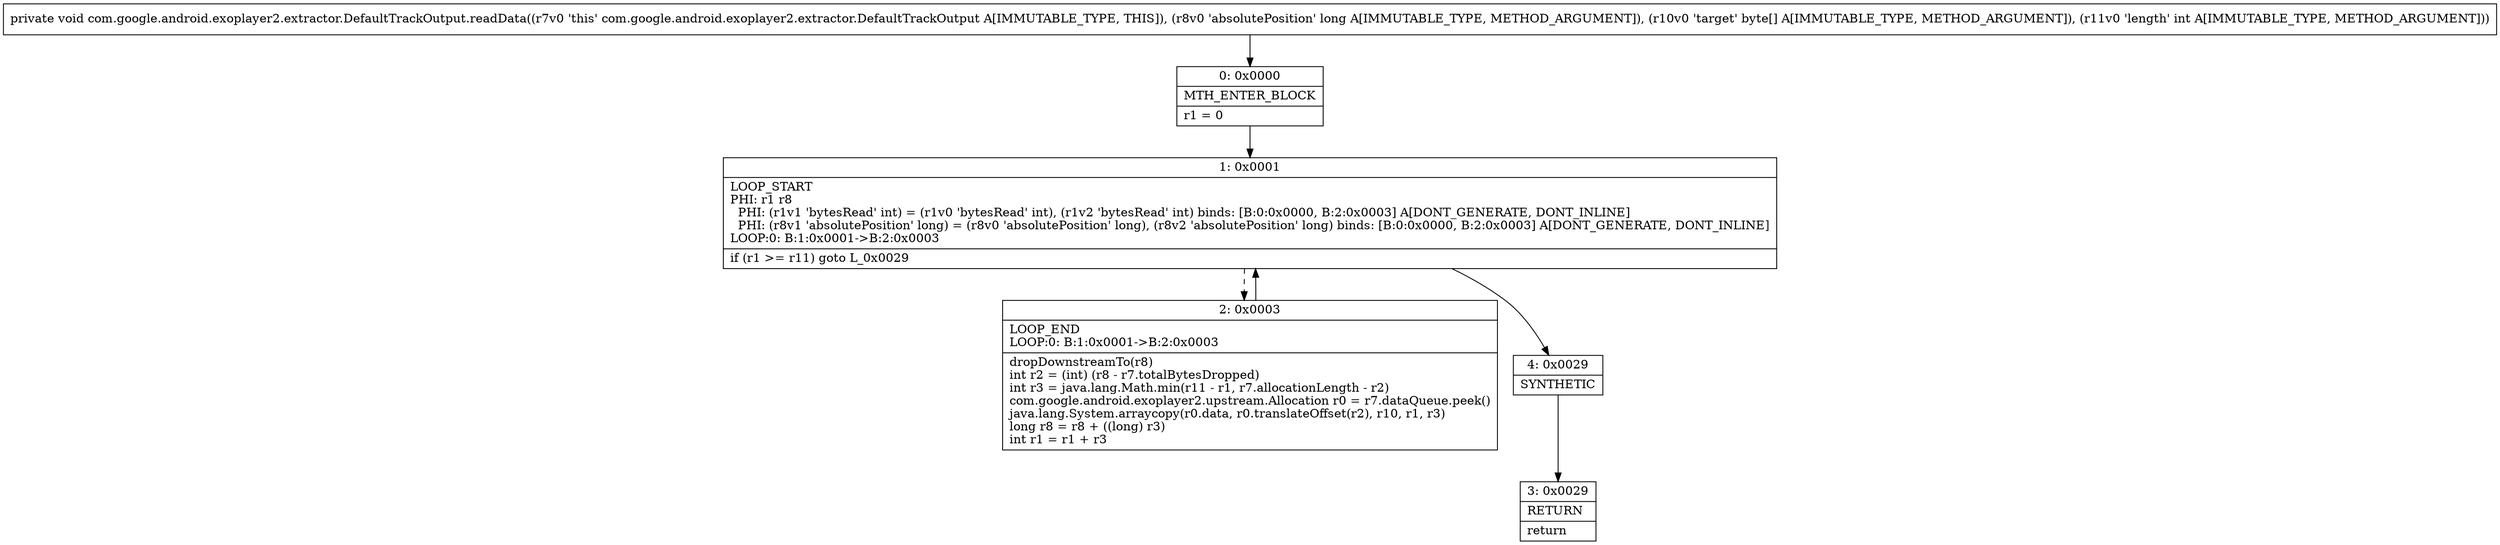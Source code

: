 digraph "CFG forcom.google.android.exoplayer2.extractor.DefaultTrackOutput.readData(J[BI)V" {
Node_0 [shape=record,label="{0\:\ 0x0000|MTH_ENTER_BLOCK\l|r1 = 0\l}"];
Node_1 [shape=record,label="{1\:\ 0x0001|LOOP_START\lPHI: r1 r8 \l  PHI: (r1v1 'bytesRead' int) = (r1v0 'bytesRead' int), (r1v2 'bytesRead' int) binds: [B:0:0x0000, B:2:0x0003] A[DONT_GENERATE, DONT_INLINE]\l  PHI: (r8v1 'absolutePosition' long) = (r8v0 'absolutePosition' long), (r8v2 'absolutePosition' long) binds: [B:0:0x0000, B:2:0x0003] A[DONT_GENERATE, DONT_INLINE]\lLOOP:0: B:1:0x0001\-\>B:2:0x0003\l|if (r1 \>= r11) goto L_0x0029\l}"];
Node_2 [shape=record,label="{2\:\ 0x0003|LOOP_END\lLOOP:0: B:1:0x0001\-\>B:2:0x0003\l|dropDownstreamTo(r8)\lint r2 = (int) (r8 \- r7.totalBytesDropped)\lint r3 = java.lang.Math.min(r11 \- r1, r7.allocationLength \- r2)\lcom.google.android.exoplayer2.upstream.Allocation r0 = r7.dataQueue.peek()\ljava.lang.System.arraycopy(r0.data, r0.translateOffset(r2), r10, r1, r3)\llong r8 = r8 + ((long) r3)\lint r1 = r1 + r3\l}"];
Node_3 [shape=record,label="{3\:\ 0x0029|RETURN\l|return\l}"];
Node_4 [shape=record,label="{4\:\ 0x0029|SYNTHETIC\l}"];
MethodNode[shape=record,label="{private void com.google.android.exoplayer2.extractor.DefaultTrackOutput.readData((r7v0 'this' com.google.android.exoplayer2.extractor.DefaultTrackOutput A[IMMUTABLE_TYPE, THIS]), (r8v0 'absolutePosition' long A[IMMUTABLE_TYPE, METHOD_ARGUMENT]), (r10v0 'target' byte[] A[IMMUTABLE_TYPE, METHOD_ARGUMENT]), (r11v0 'length' int A[IMMUTABLE_TYPE, METHOD_ARGUMENT])) }"];
MethodNode -> Node_0;
Node_0 -> Node_1;
Node_1 -> Node_2[style=dashed];
Node_1 -> Node_4;
Node_2 -> Node_1;
Node_4 -> Node_3;
}

